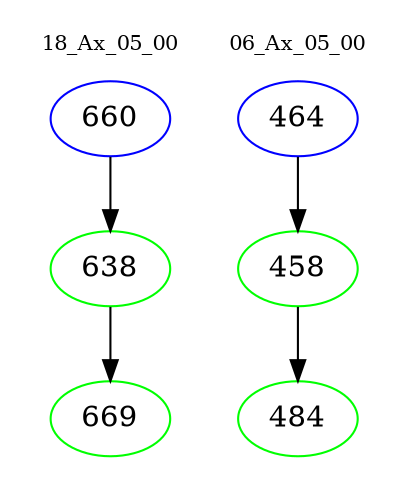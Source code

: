 digraph{
subgraph cluster_0 {
color = white
label = "18_Ax_05_00";
fontsize=10;
T0_660 [label="660", color="blue"]
T0_660 -> T0_638 [color="black"]
T0_638 [label="638", color="green"]
T0_638 -> T0_669 [color="black"]
T0_669 [label="669", color="green"]
}
subgraph cluster_1 {
color = white
label = "06_Ax_05_00";
fontsize=10;
T1_464 [label="464", color="blue"]
T1_464 -> T1_458 [color="black"]
T1_458 [label="458", color="green"]
T1_458 -> T1_484 [color="black"]
T1_484 [label="484", color="green"]
}
}
